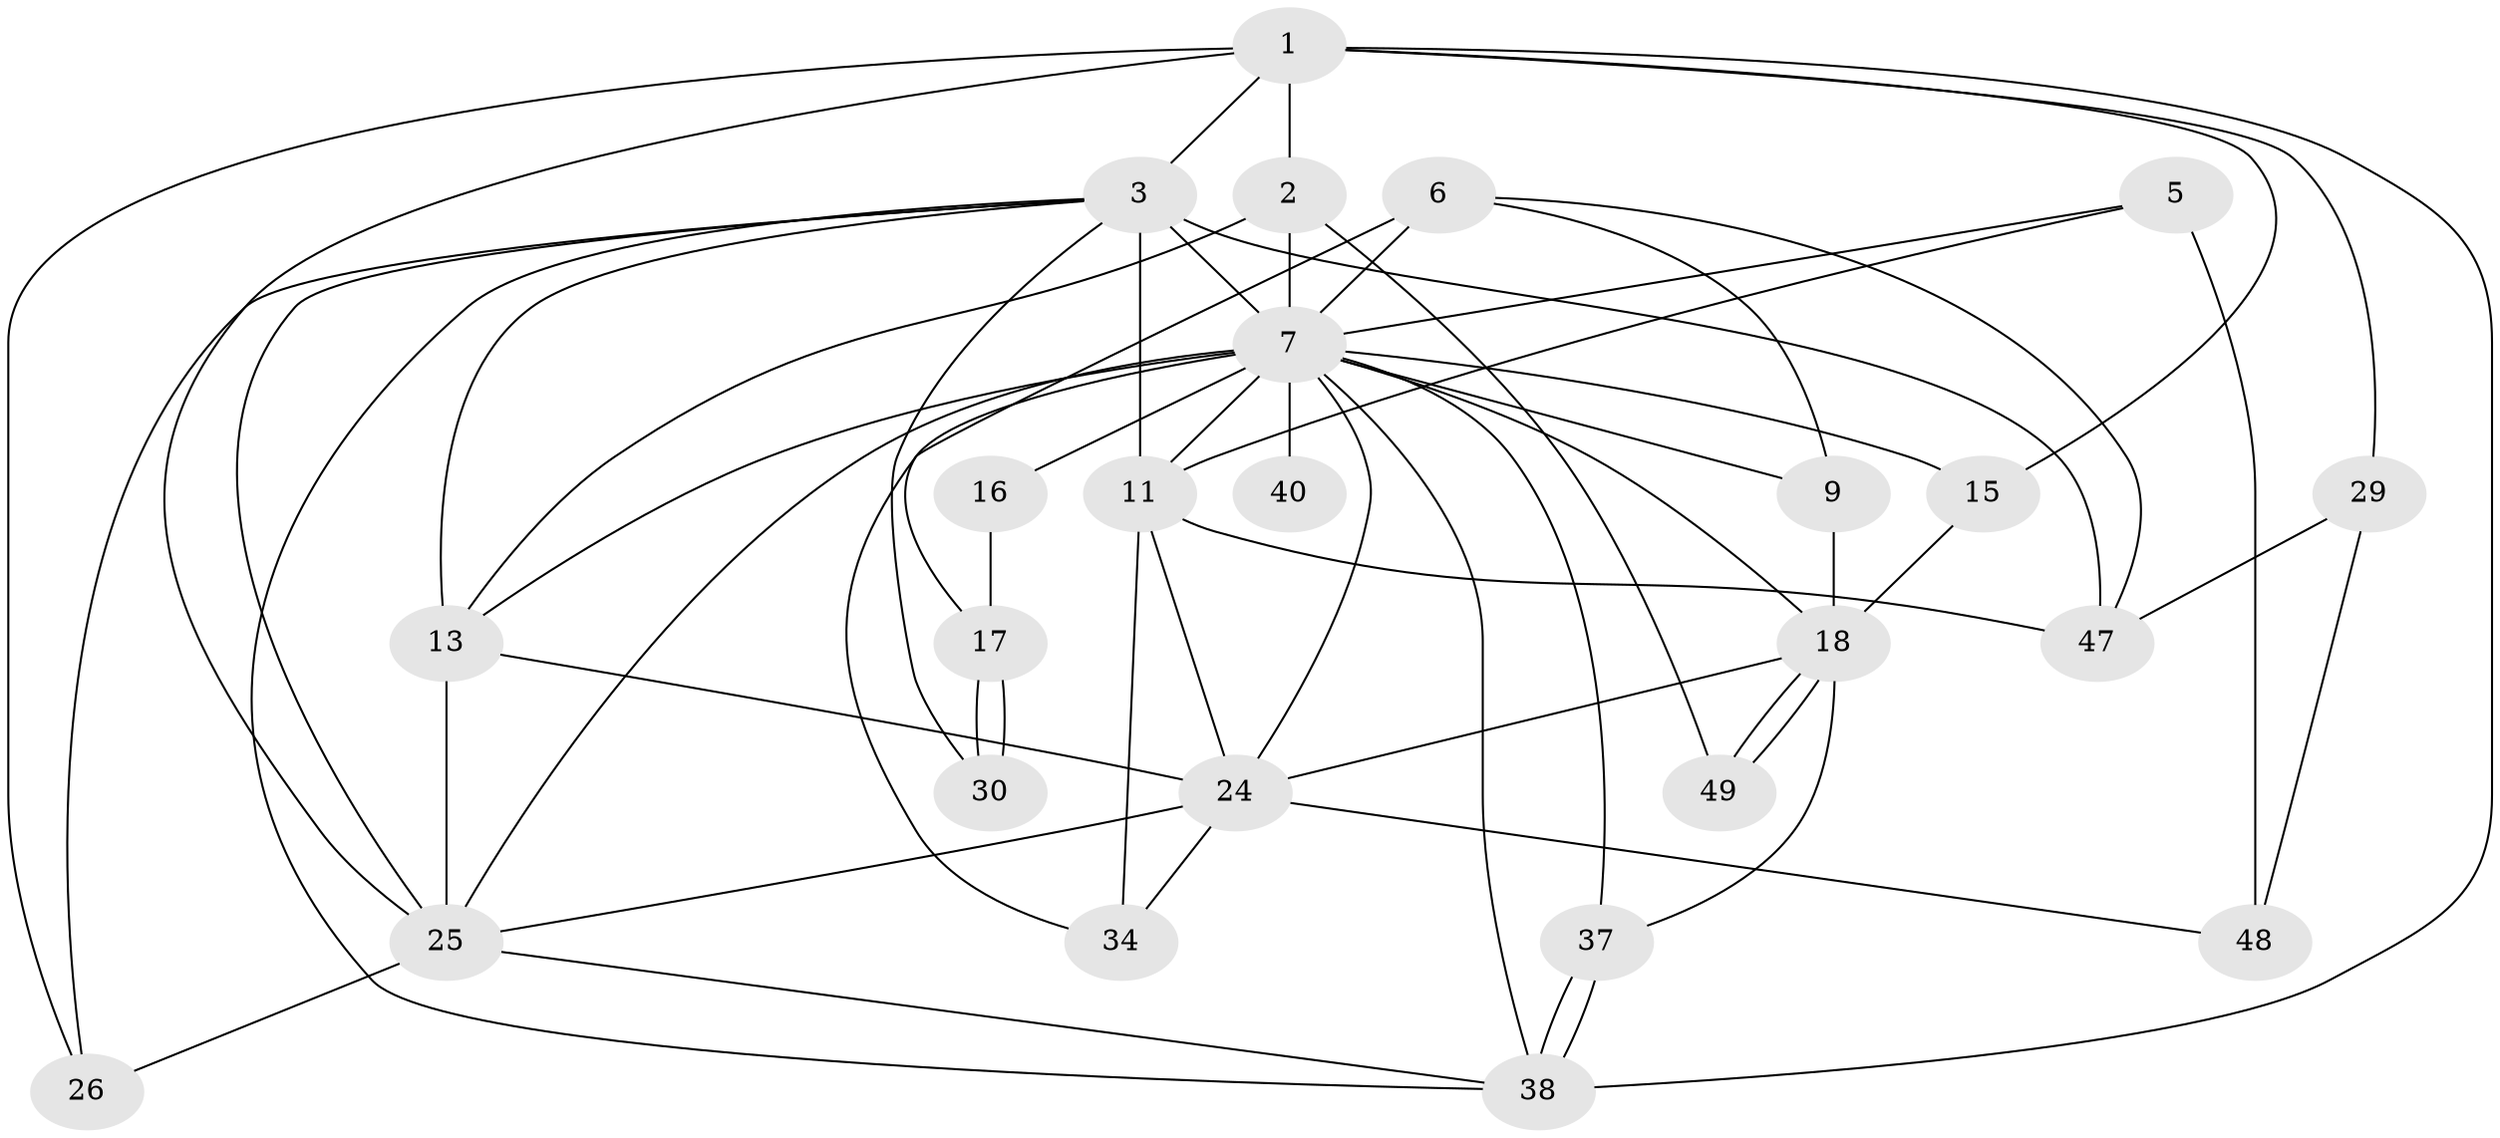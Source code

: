 // original degree distribution, {2: 0.06, 4: 0.3, 6: 0.06, 3: 0.38, 8: 0.02, 5: 0.14, 9: 0.02, 7: 0.02}
// Generated by graph-tools (version 1.1) at 2025/15/03/09/25 04:15:17]
// undirected, 25 vertices, 60 edges
graph export_dot {
graph [start="1"]
  node [color=gray90,style=filled];
  1 [super="+39+10"];
  2 [super="+46"];
  3 [super="+19+4+12+14"];
  5;
  6 [super="+22"];
  7 [super="+28+31+23+35+8"];
  9;
  11 [super="+36"];
  13 [super="+41"];
  15;
  16;
  17;
  18 [super="+45+21"];
  24 [super="+50+44"];
  25 [super="+33+32"];
  26;
  29;
  30;
  34;
  37;
  38;
  40;
  47;
  48;
  49;
  1 -- 15;
  1 -- 2;
  1 -- 3;
  1 -- 38;
  1 -- 25;
  1 -- 26;
  1 -- 29;
  2 -- 49;
  2 -- 7 [weight=2];
  2 -- 13;
  3 -- 38;
  3 -- 47 [weight=2];
  3 -- 7 [weight=5];
  3 -- 26;
  3 -- 30;
  3 -- 11;
  3 -- 25 [weight=2];
  3 -- 13;
  5 -- 48;
  5 -- 11;
  5 -- 7;
  6 -- 47;
  6 -- 7 [weight=2];
  6 -- 9;
  6 -- 17;
  7 -- 40 [weight=2];
  7 -- 18 [weight=2];
  7 -- 24;
  7 -- 37;
  7 -- 34;
  7 -- 15;
  7 -- 16 [weight=2];
  7 -- 13;
  7 -- 38;
  7 -- 25;
  7 -- 11;
  7 -- 9;
  9 -- 18;
  11 -- 47;
  11 -- 34;
  11 -- 24;
  13 -- 24;
  13 -- 25 [weight=2];
  15 -- 18;
  16 -- 17;
  17 -- 30;
  17 -- 30;
  18 -- 49;
  18 -- 49;
  18 -- 37;
  18 -- 24;
  24 -- 48;
  24 -- 34;
  24 -- 25;
  25 -- 26;
  25 -- 38;
  29 -- 48;
  29 -- 47;
  37 -- 38;
  37 -- 38;
}
